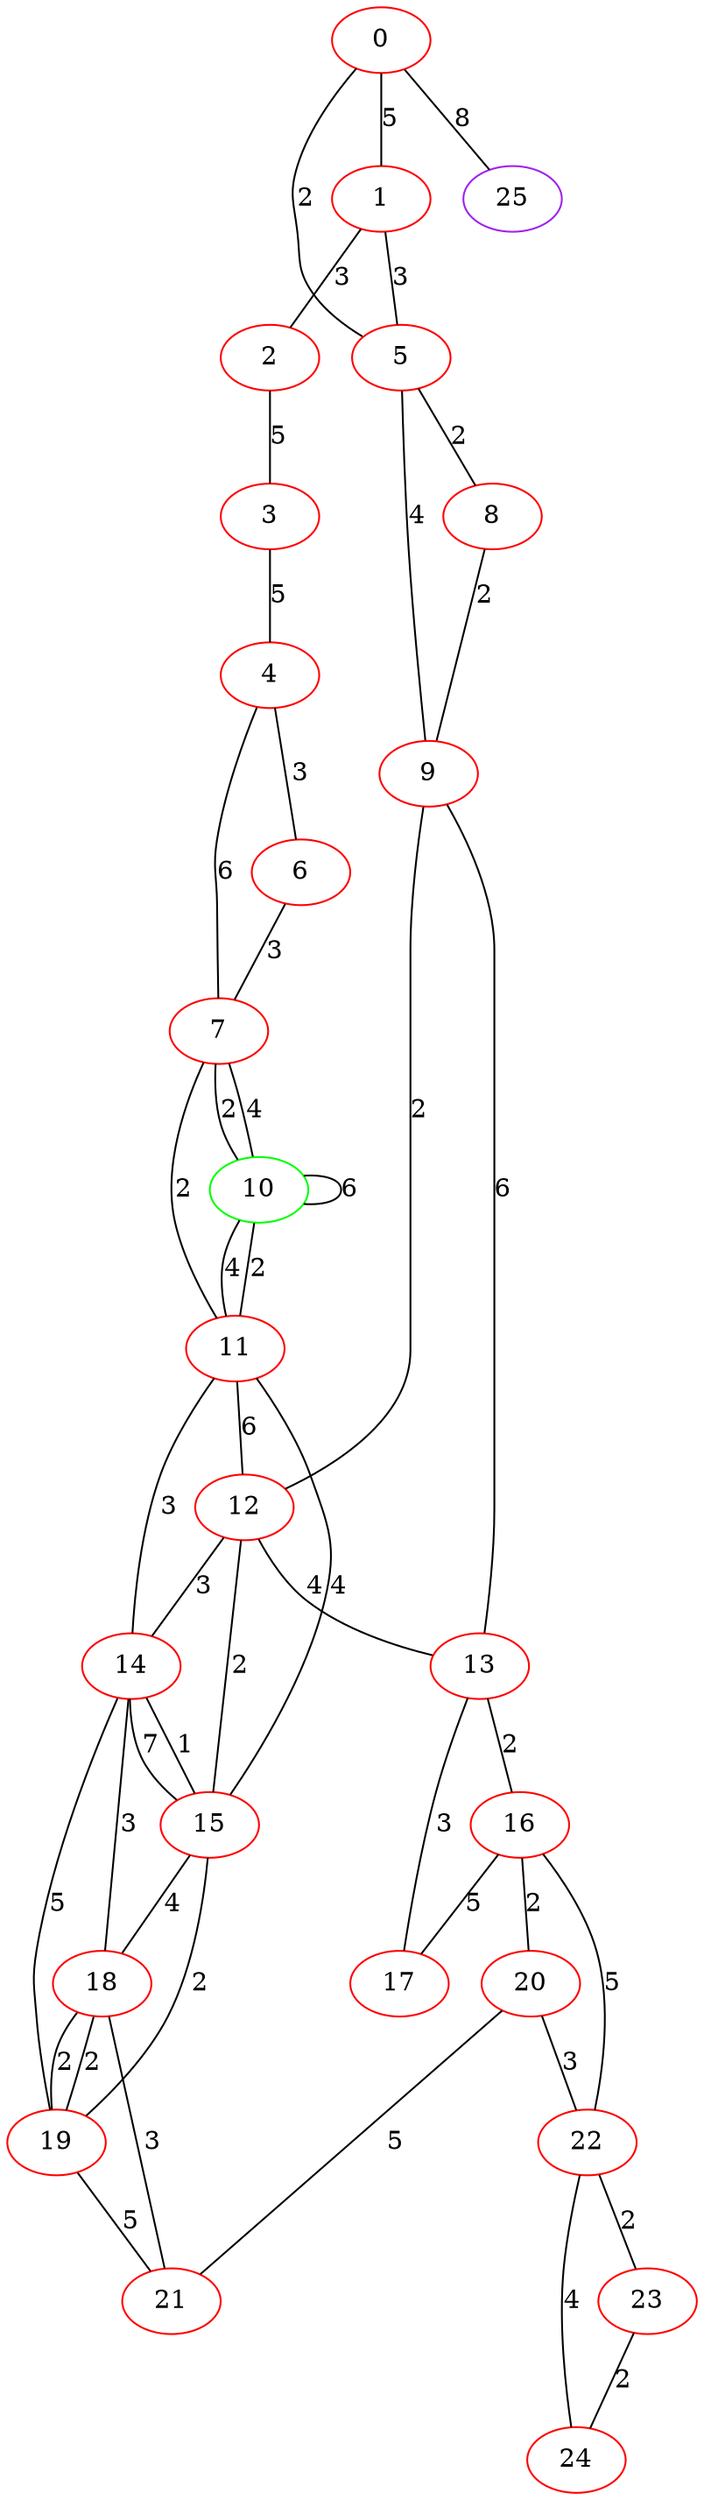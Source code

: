 graph "" {
0 [color=red, weight=1];
1 [color=red, weight=1];
2 [color=red, weight=1];
3 [color=red, weight=1];
4 [color=red, weight=1];
5 [color=red, weight=1];
6 [color=red, weight=1];
7 [color=red, weight=1];
8 [color=red, weight=1];
9 [color=red, weight=1];
10 [color=green, weight=2];
11 [color=red, weight=1];
12 [color=red, weight=1];
13 [color=red, weight=1];
14 [color=red, weight=1];
15 [color=red, weight=1];
16 [color=red, weight=1];
17 [color=red, weight=1];
18 [color=red, weight=1];
19 [color=red, weight=1];
20 [color=red, weight=1];
21 [color=red, weight=1];
22 [color=red, weight=1];
23 [color=red, weight=1];
24 [color=red, weight=1];
25 [color=purple, weight=4];
0 -- 1  [key=0, label=5];
0 -- 5  [key=0, label=2];
0 -- 25  [key=0, label=8];
1 -- 2  [key=0, label=3];
1 -- 5  [key=0, label=3];
2 -- 3  [key=0, label=5];
3 -- 4  [key=0, label=5];
4 -- 6  [key=0, label=3];
4 -- 7  [key=0, label=6];
5 -- 8  [key=0, label=2];
5 -- 9  [key=0, label=4];
6 -- 7  [key=0, label=3];
7 -- 10  [key=0, label=2];
7 -- 10  [key=1, label=4];
7 -- 11  [key=0, label=2];
8 -- 9  [key=0, label=2];
9 -- 12  [key=0, label=2];
9 -- 13  [key=0, label=6];
10 -- 10  [key=0, label=6];
10 -- 11  [key=0, label=4];
10 -- 11  [key=1, label=2];
11 -- 12  [key=0, label=6];
11 -- 14  [key=0, label=3];
11 -- 15  [key=0, label=4];
12 -- 13  [key=0, label=4];
12 -- 14  [key=0, label=3];
12 -- 15  [key=0, label=2];
13 -- 16  [key=0, label=2];
13 -- 17  [key=0, label=3];
14 -- 18  [key=0, label=3];
14 -- 19  [key=0, label=5];
14 -- 15  [key=0, label=7];
14 -- 15  [key=1, label=1];
15 -- 18  [key=0, label=4];
15 -- 19  [key=0, label=2];
16 -- 17  [key=0, label=5];
16 -- 20  [key=0, label=2];
16 -- 22  [key=0, label=5];
18 -- 19  [key=0, label=2];
18 -- 19  [key=1, label=2];
18 -- 21  [key=0, label=3];
19 -- 21  [key=0, label=5];
20 -- 21  [key=0, label=5];
20 -- 22  [key=0, label=3];
22 -- 24  [key=0, label=4];
22 -- 23  [key=0, label=2];
23 -- 24  [key=0, label=2];
}
